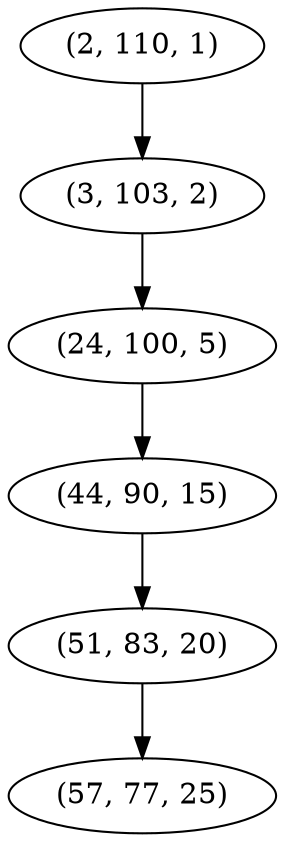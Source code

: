 digraph tree {
    "(2, 110, 1)";
    "(3, 103, 2)";
    "(24, 100, 5)";
    "(44, 90, 15)";
    "(51, 83, 20)";
    "(57, 77, 25)";
    "(2, 110, 1)" -> "(3, 103, 2)";
    "(3, 103, 2)" -> "(24, 100, 5)";
    "(24, 100, 5)" -> "(44, 90, 15)";
    "(44, 90, 15)" -> "(51, 83, 20)";
    "(51, 83, 20)" -> "(57, 77, 25)";
}
